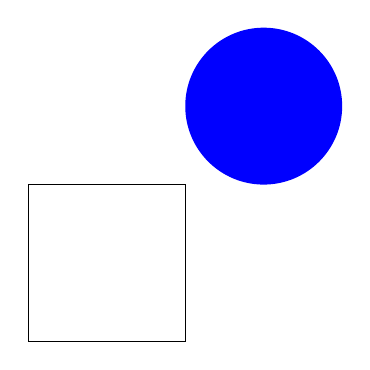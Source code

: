 \begin{tikzpicture}[anchor=south west,text depth=0,x={(1pt,0pt)},y={(0pt,-1pt)}]
\path[fill=none,draw=black,line width=0.176mm,] (0,56.69) -- (56.69,56.69) -- (56.69,113.39) -- (0,113.39) -- cycle;
\path[fill=blue,draw=none,line width=0mm,] (85.04,28.35) circle (28.35);
\end{tikzpicture}
